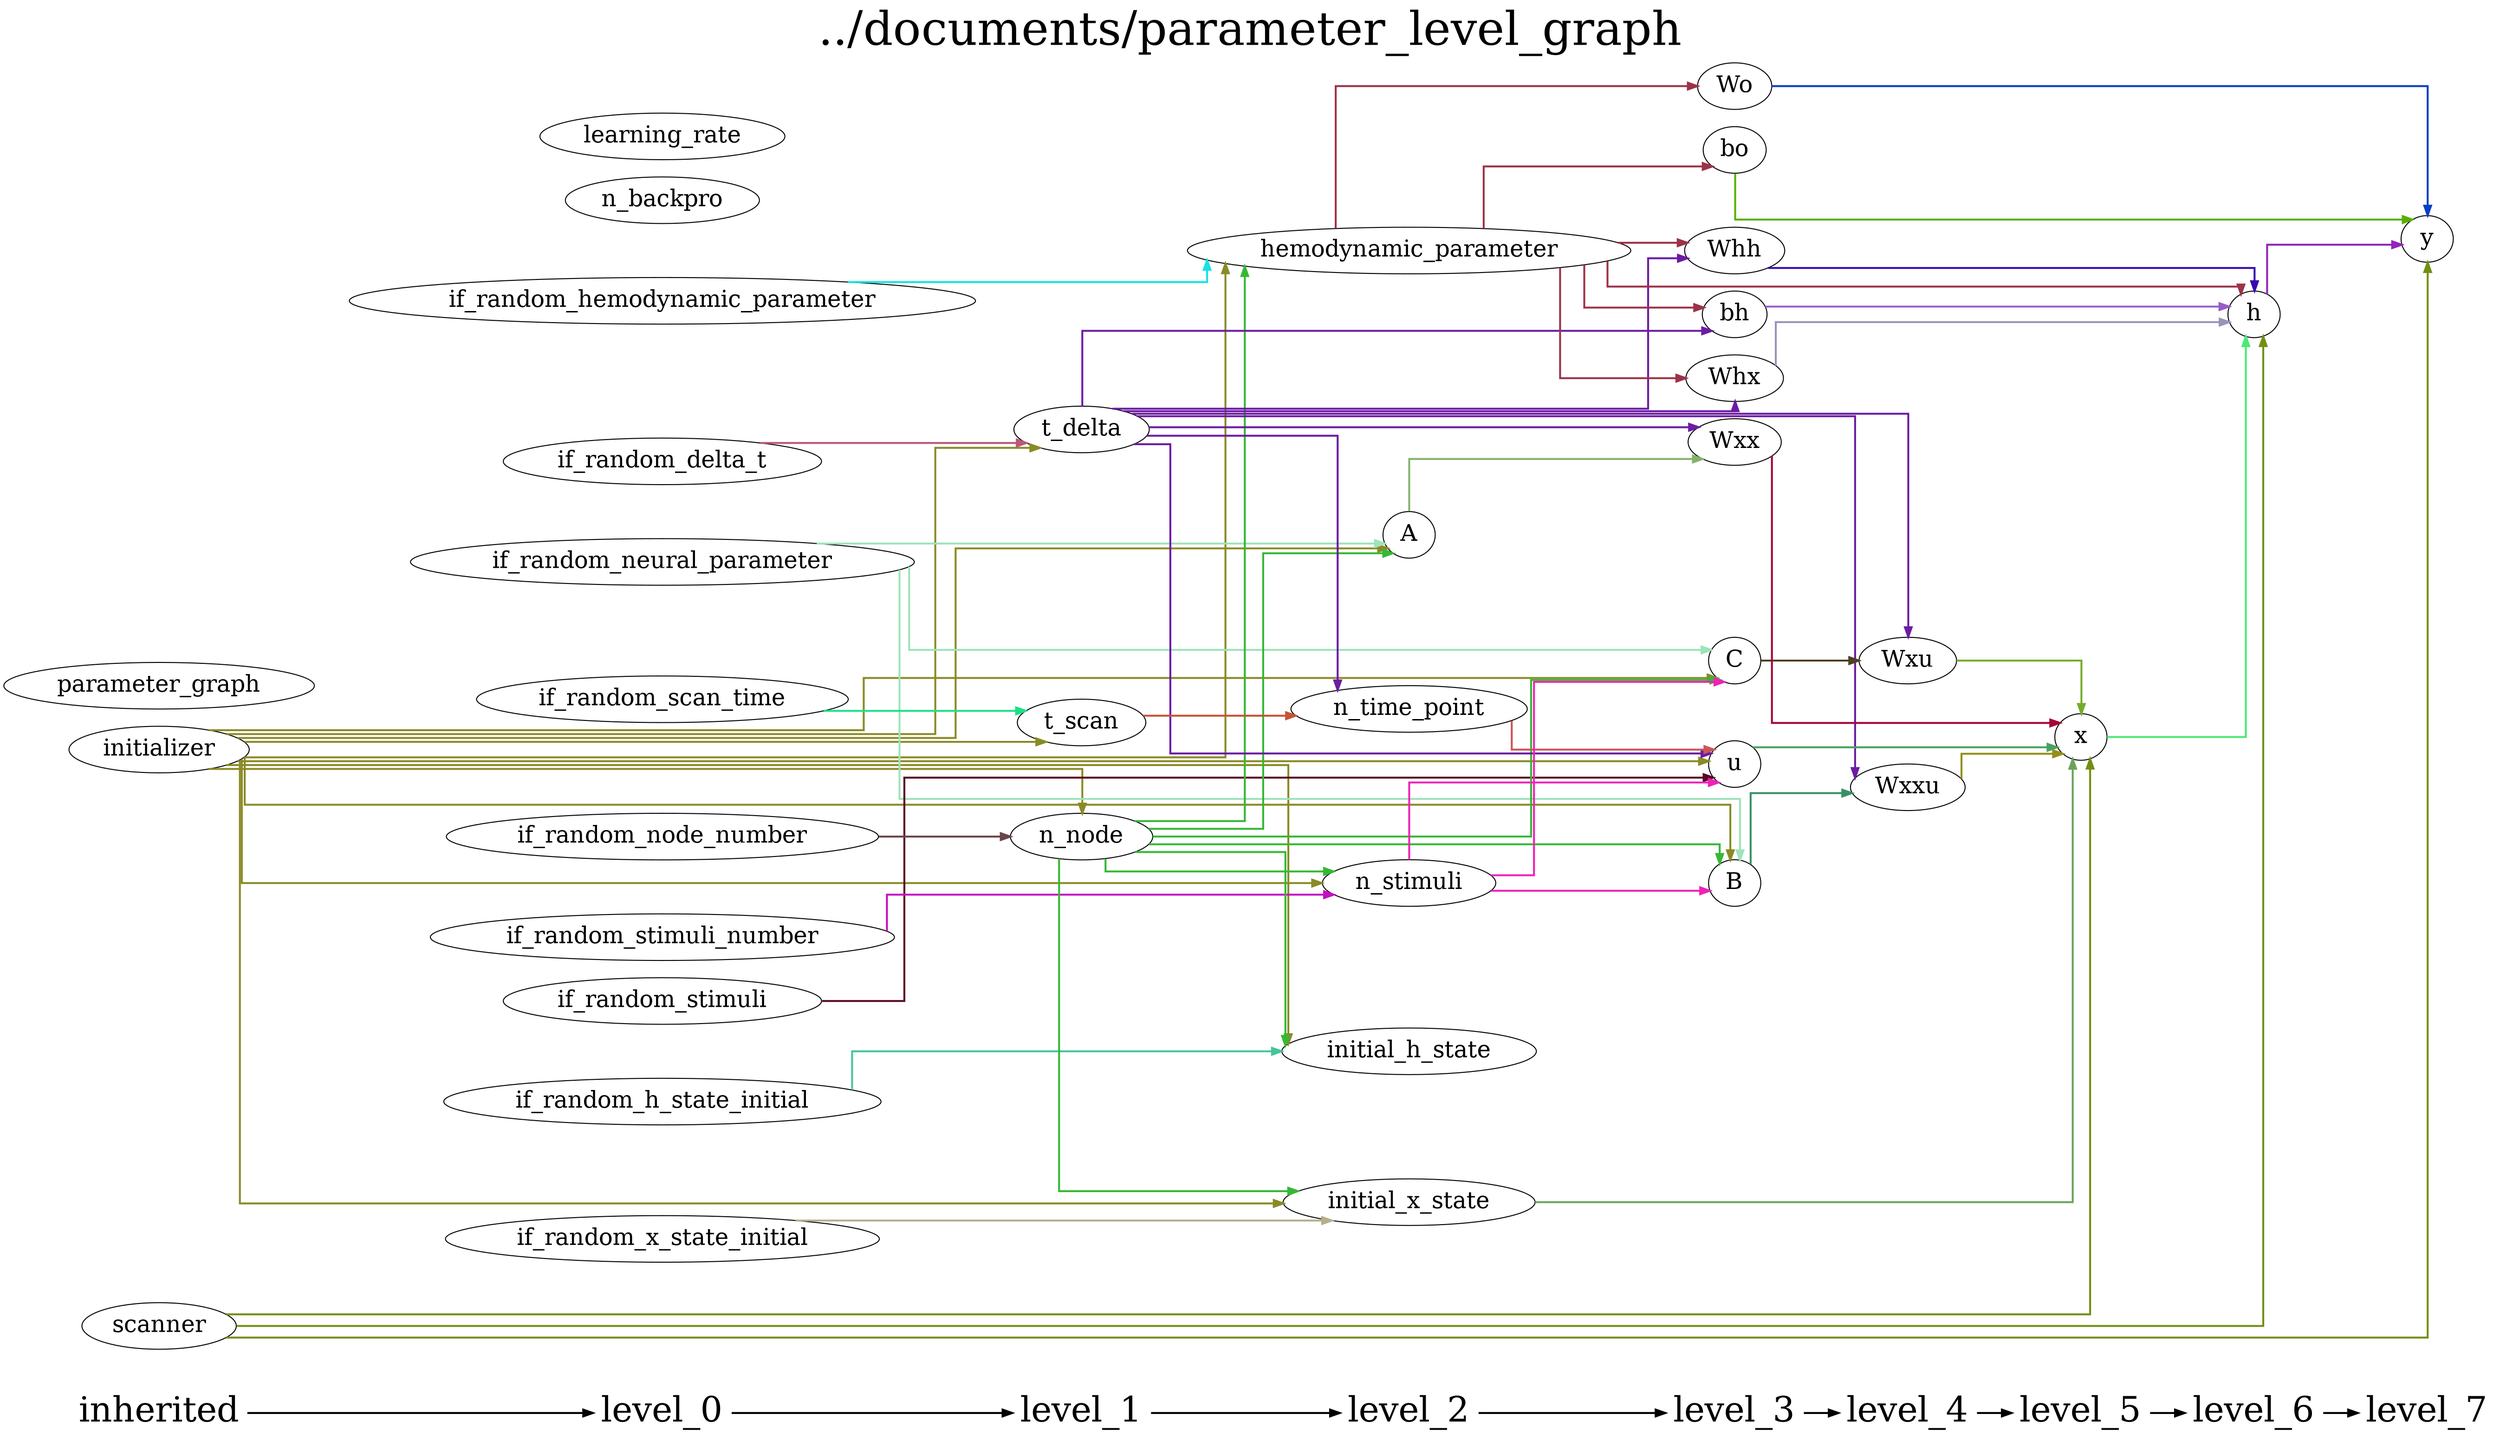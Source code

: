 digraph G {
          splines=ortho;
          fontsize = 48;
          rankdir = "LR";
          node[fontsize=24];
          edge[penwidth=2];
          {
          node [shape=plaintext fontsize=36];
          inherited -> 
          level_0 -> 
          level_1 -> 
          level_2 -> 
          level_3 -> 
          level_4 -> 
          level_5 -> 
          level_6 -> 
          level_7
          }
          {rank = same;
          inherited;
          initializer;
          parameter_graph;
          scanner;
          }
          {rank = same;
          level_0;
          if_random_neural_parameter;
          if_random_hemodynamic_parameter;
          if_random_x_state_initial;
          if_random_h_state_initial;
          if_random_stimuli;
          if_random_node_number;
          if_random_stimuli_number;
          if_random_delta_t;
          if_random_scan_time;
          n_backpro;
          learning_rate;
          }
          {rank = same;
          level_1;
          n_node;
          t_delta;
          t_scan;
          }
          {rank = same;
          level_2;
          n_time_point;
          n_stimuli;
          A;
          hemodynamic_parameter;
          initial_x_state;
          initial_h_state;
          }
          {rank = same;
          level_3;
          u;
          B;
          C;
          Wxx;
          Whx;
          Whh;
          bh;
          Wo;
          bo;
          }
          {rank = same;
          level_4;
          Wxxu;
          Wxu;
          }
          {rank = same;
          level_5;
          x;
          }
          {rank = same;
          level_6;
          h;
          }
          {rank = same;
          level_7;
          y;
          }
          B -> Wxxu [color="#3A9064"];
          if_random_stimuli -> u [color="#590722"];
          initial_x_state -> x [color="#6BA35B"];
          Wxxu -> x [color="#929017"];
          t_scan -> n_time_point [color="#C75236"];
          if_random_scan_time -> t_scan [color="#1BE185"];
          h -> y [color="#9325BA"];
          Wo -> y [color="#093EC6"];
          if_random_stimuli_number -> n_stimuli [color="#C310C1"];
          bo -> y [color="#57B001"];
          n_stimuli -> B [color="#EE22B7"];
          n_stimuli -> C [color="#EE22B7"];
          n_stimuli -> u [color="#EE22B7"];
          if_random_delta_t -> t_delta [color="#BA5879"];
          if_random_node_number -> n_node [color="#6A4549"];
          n_node -> B [color="#35B834"];
          n_node -> C [color="#35B834"];
          n_node -> initial_h_state [color="#35B834"];
          n_node -> initial_x_state [color="#35B834"];
          n_node -> hemodynamic_parameter [color="#35B834"];
          n_node -> A [color="#35B834"];
          n_node -> n_stimuli [color="#35B834"];
          bh -> h [color="#985EC8"];
          Wxx -> x [color="#A50533"];
          initial_h_state ;
          if_random_hemodynamic_parameter -> hemodynamic_parameter [color="#15E2E3"];
          n_backpro ;
          C -> Wxu [color="#4E4022"];
          initializer -> B [color="#8A8A26"];
          initializer -> C [color="#8A8A26"];
          initializer -> t_scan [color="#8A8A26"];
          initializer -> n_node [color="#8A8A26"];
          initializer -> initial_h_state [color="#8A8A26"];
          initializer -> t_delta [color="#8A8A26"];
          initializer -> initial_x_state [color="#8A8A26"];
          initializer -> hemodynamic_parameter [color="#8A8A26"];
          initializer -> A [color="#8A8A26"];
          initializer -> u [color="#8A8A26"];
          initializer -> n_stimuli [color="#8A8A26"];
          learning_rate ;
          t_delta -> bh [color="#6C1CA2"];
          t_delta -> Wxx [color="#6C1CA2"];
          t_delta -> Wxu [color="#6C1CA2"];
          t_delta -> Whh [color="#6C1CA2"];
          t_delta -> Wxxu [color="#6C1CA2"];
          t_delta -> u [color="#6C1CA2"];
          t_delta -> n_time_point [color="#6C1CA2"];
          t_delta -> Whx [color="#6C1CA2"];
          hemodynamic_parameter -> h [color="#9C3348"];
          hemodynamic_parameter -> Wo [color="#9C3348"];
          hemodynamic_parameter -> bh [color="#9C3348"];
          hemodynamic_parameter -> Whh [color="#9C3348"];
          hemodynamic_parameter -> bo [color="#9C3348"];
          hemodynamic_parameter -> Whx [color="#9C3348"];
          Wxu -> x [color="#77AB29"];
          scanner -> h [color="#728E13"];
          scanner -> y [color="#728E13"];
          scanner -> x [color="#728E13"];
          A -> Wxx [color="#85B26A"];
          Whx -> h [color="#9B93B8"];
          Whh -> h [color="#3609B1"];
          parameter_graph ;
          x -> h [color="#49EA73"];
          u -> x [color="#49A260"];
          if_random_neural_parameter -> B [color="#9EE3B9"];
          if_random_neural_parameter -> C [color="#9EE3B9"];
          if_random_neural_parameter -> A [color="#9EE3B9"];
          n_time_point -> u [color="#CB565A"];
          y ;
          if_random_h_state_initial -> initial_h_state [color="#46C598"];
          if_random_x_state_initial -> initial_x_state [color="#B5AE8B"];
          labelloc = "t";
          label = "../documents/parameter_level_graph";
}